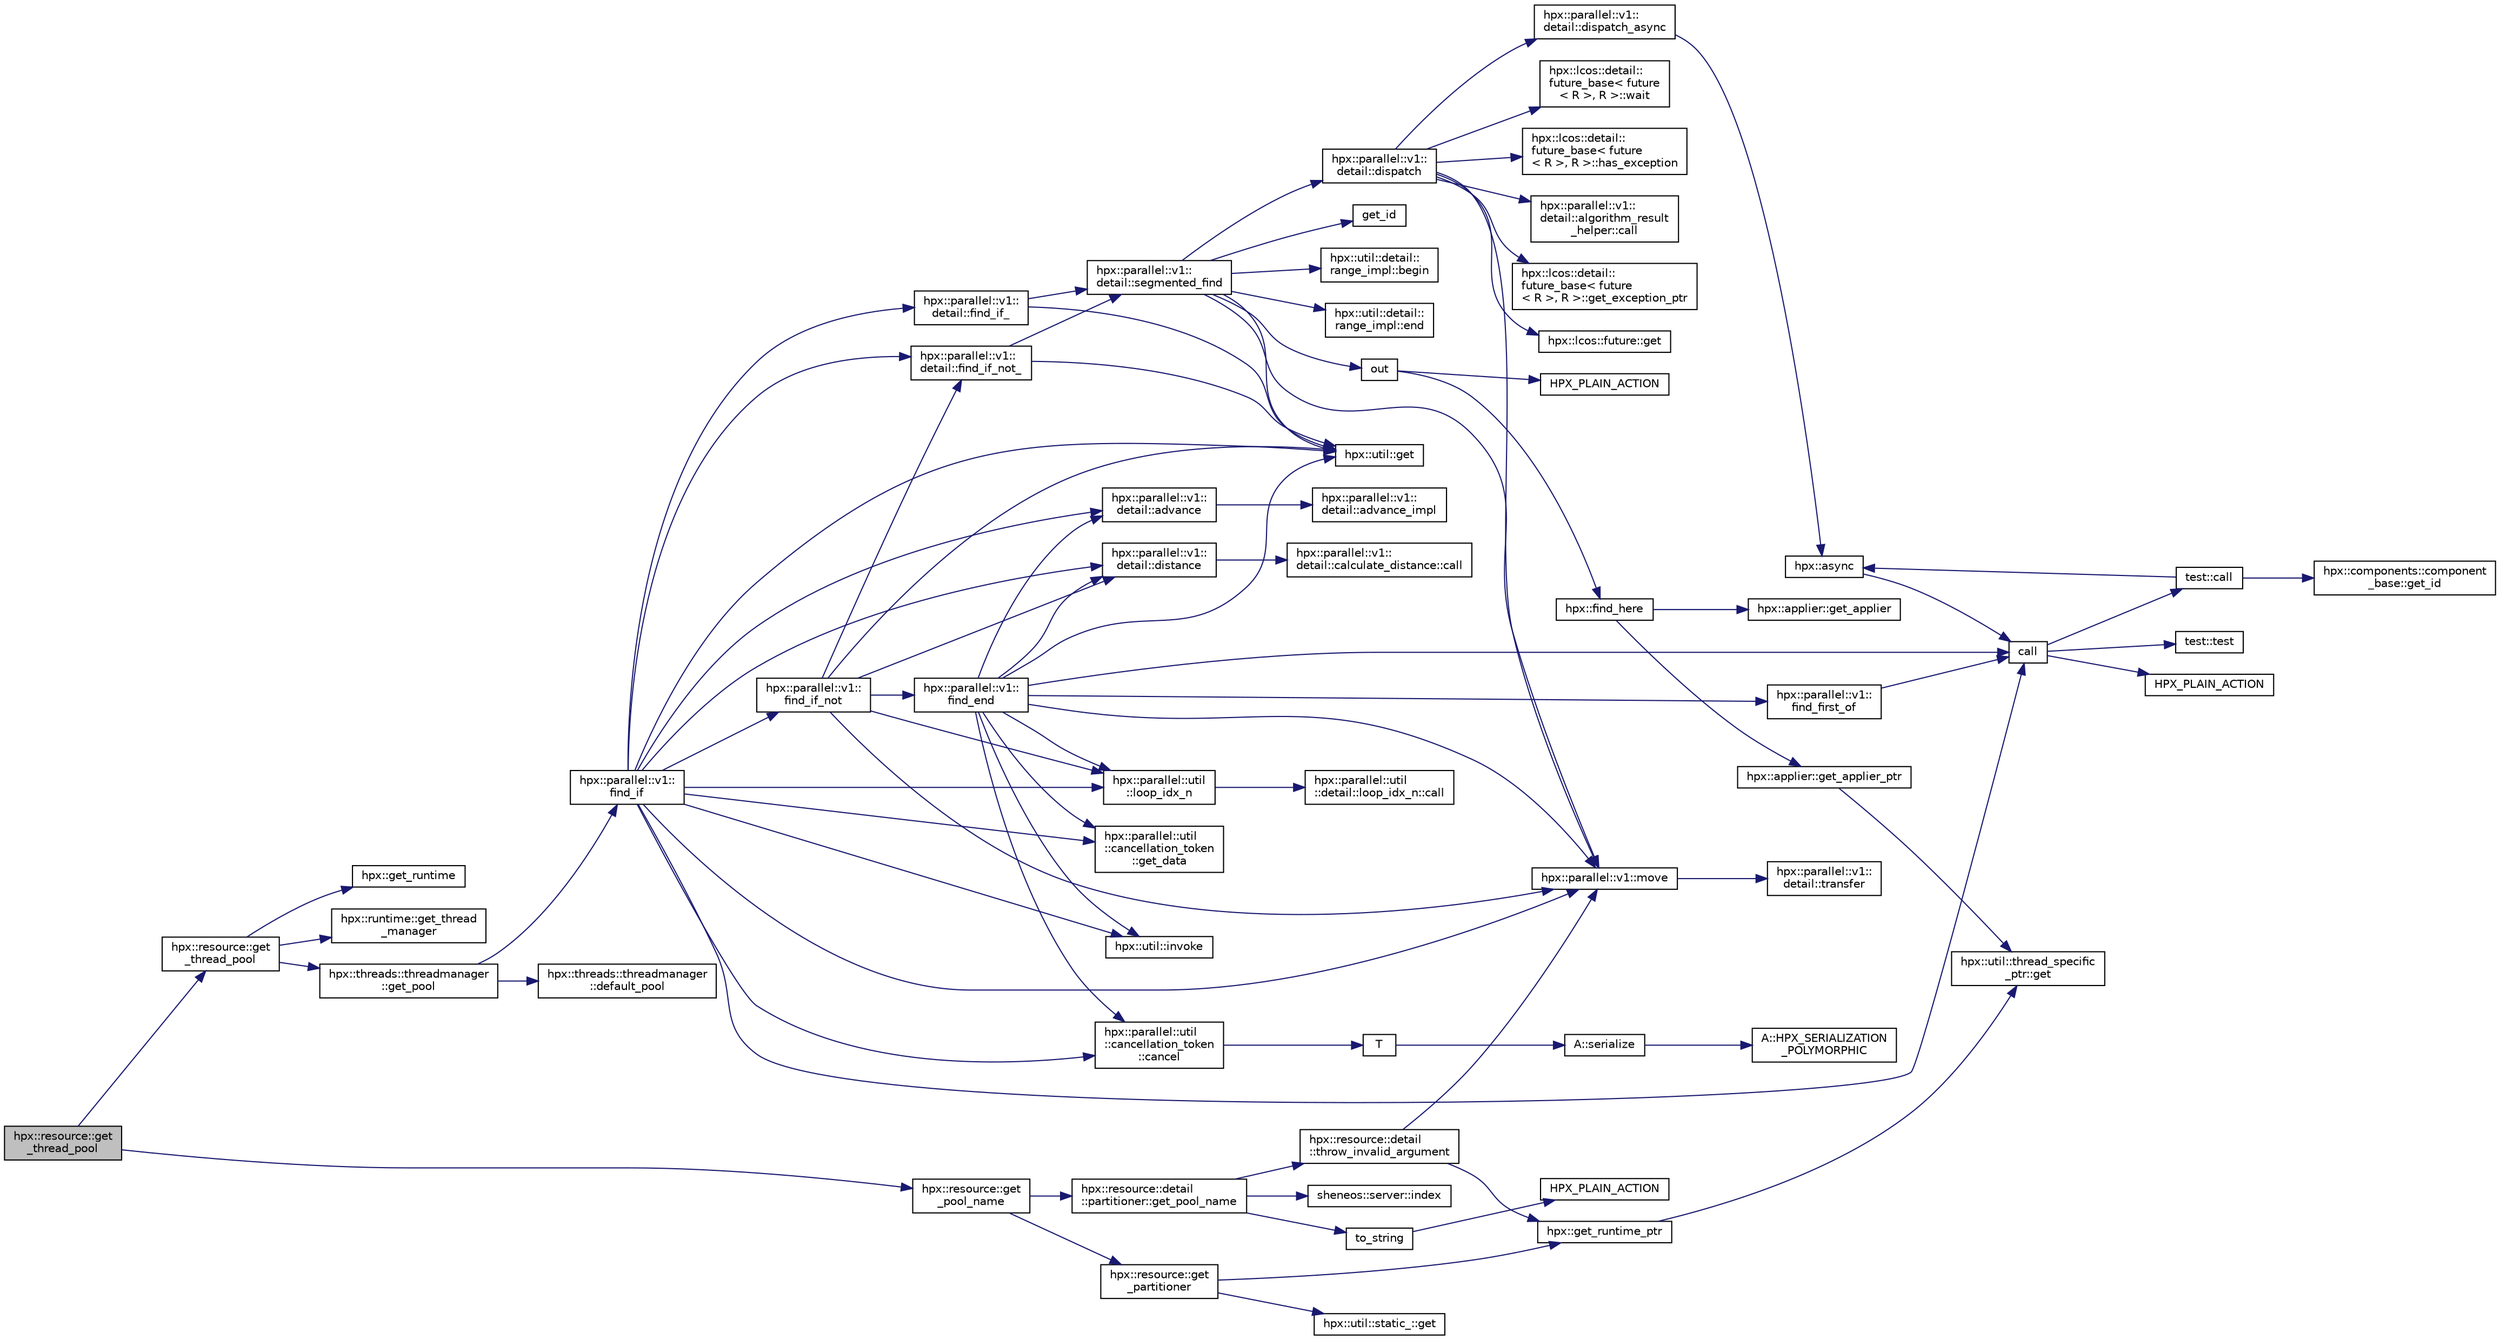 digraph "hpx::resource::get_thread_pool"
{
  edge [fontname="Helvetica",fontsize="10",labelfontname="Helvetica",labelfontsize="10"];
  node [fontname="Helvetica",fontsize="10",shape=record];
  rankdir="LR";
  Node466 [label="hpx::resource::get\l_thread_pool",height=0.2,width=0.4,color="black", fillcolor="grey75", style="filled", fontcolor="black"];
  Node466 -> Node467 [color="midnightblue",fontsize="10",style="solid",fontname="Helvetica"];
  Node467 [label="hpx::resource::get\l_thread_pool",height=0.2,width=0.4,color="black", fillcolor="white", style="filled",URL="$dd/da5/namespacehpx_1_1resource.html#a2e20247c053e087e94a40d50b9689ed7",tooltip="Return the name of the pool given its name. "];
  Node467 -> Node468 [color="midnightblue",fontsize="10",style="solid",fontname="Helvetica"];
  Node468 [label="hpx::get_runtime",height=0.2,width=0.4,color="black", fillcolor="white", style="filled",URL="$d8/d83/namespacehpx.html#aef902cc6c7dd3b9fbadf34d1e850a070"];
  Node467 -> Node469 [color="midnightblue",fontsize="10",style="solid",fontname="Helvetica"];
  Node469 [label="hpx::runtime::get_thread\l_manager",height=0.2,width=0.4,color="black", fillcolor="white", style="filled",URL="$d0/d7b/classhpx_1_1runtime.html#a865b12d57fcd44a8d3dda3e35414f563"];
  Node467 -> Node470 [color="midnightblue",fontsize="10",style="solid",fontname="Helvetica"];
  Node470 [label="hpx::threads::threadmanager\l::get_pool",height=0.2,width=0.4,color="black", fillcolor="white", style="filled",URL="$d5/daa/classhpx_1_1threads_1_1threadmanager.html#a845e1a0201a5d57de5855af30324a4b3"];
  Node470 -> Node471 [color="midnightblue",fontsize="10",style="solid",fontname="Helvetica"];
  Node471 [label="hpx::threads::threadmanager\l::default_pool",height=0.2,width=0.4,color="black", fillcolor="white", style="filled",URL="$d5/daa/classhpx_1_1threads_1_1threadmanager.html#a851f067d03b5dd1c5e6a9a6a841e05df"];
  Node470 -> Node472 [color="midnightblue",fontsize="10",style="solid",fontname="Helvetica"];
  Node472 [label="hpx::parallel::v1::\lfind_if",height=0.2,width=0.4,color="black", fillcolor="white", style="filled",URL="$db/db9/namespacehpx_1_1parallel_1_1v1.html#a1f66ab2a9b26ef5b5ed2c08194586b86"];
  Node472 -> Node473 [color="midnightblue",fontsize="10",style="solid",fontname="Helvetica"];
  Node473 [label="hpx::parallel::v1::\ldetail::find_if_",height=0.2,width=0.4,color="black", fillcolor="white", style="filled",URL="$d2/ddd/namespacehpx_1_1parallel_1_1v1_1_1detail.html#a27a6efa17deb9853d278e8c4ca8b78e8"];
  Node473 -> Node474 [color="midnightblue",fontsize="10",style="solid",fontname="Helvetica"];
  Node474 [label="hpx::util::get",height=0.2,width=0.4,color="black", fillcolor="white", style="filled",URL="$df/dad/namespacehpx_1_1util.html#a5cbd3c41f03f4d4acaedaa4777e3cc02"];
  Node473 -> Node475 [color="midnightblue",fontsize="10",style="solid",fontname="Helvetica"];
  Node475 [label="hpx::parallel::v1::\ldetail::segmented_find",height=0.2,width=0.4,color="black", fillcolor="white", style="filled",URL="$d2/ddd/namespacehpx_1_1parallel_1_1v1_1_1detail.html#a7f37c815b51093d10c3ee3e3bb44280f"];
  Node475 -> Node476 [color="midnightblue",fontsize="10",style="solid",fontname="Helvetica"];
  Node476 [label="hpx::util::detail::\lrange_impl::end",height=0.2,width=0.4,color="black", fillcolor="white", style="filled",URL="$d4/d4a/namespacehpx_1_1util_1_1detail_1_1range__impl.html#afb2ea48b0902f52ee4d8b764807b4316"];
  Node475 -> Node477 [color="midnightblue",fontsize="10",style="solid",fontname="Helvetica"];
  Node477 [label="out",height=0.2,width=0.4,color="black", fillcolor="white", style="filled",URL="$d5/d69/wait__all__hang__1946_8cpp.html#ae95890c5079ed07d292e9e2c1b187e97"];
  Node477 -> Node478 [color="midnightblue",fontsize="10",style="solid",fontname="Helvetica"];
  Node478 [label="hpx::find_here",height=0.2,width=0.4,color="black", fillcolor="white", style="filled",URL="$d8/d83/namespacehpx.html#af07c1b6e26bcdfb1138643a1a2133cf4",tooltip="Return the global id representing this locality. "];
  Node478 -> Node479 [color="midnightblue",fontsize="10",style="solid",fontname="Helvetica"];
  Node479 [label="hpx::applier::get_applier_ptr",height=0.2,width=0.4,color="black", fillcolor="white", style="filled",URL="$d8/dcb/namespacehpx_1_1applier.html#a617483cf2b77ad3a0aa428ade7b35299"];
  Node479 -> Node480 [color="midnightblue",fontsize="10",style="solid",fontname="Helvetica"];
  Node480 [label="hpx::util::thread_specific\l_ptr::get",height=0.2,width=0.4,color="black", fillcolor="white", style="filled",URL="$d4/d4c/structhpx_1_1util_1_1thread__specific__ptr.html#a3b27d8520710478aa41d1f74206bdba9"];
  Node478 -> Node481 [color="midnightblue",fontsize="10",style="solid",fontname="Helvetica"];
  Node481 [label="hpx::applier::get_applier",height=0.2,width=0.4,color="black", fillcolor="white", style="filled",URL="$d8/dcb/namespacehpx_1_1applier.html#aba1147ab54a476403b37f20a39b1e239"];
  Node477 -> Node482 [color="midnightblue",fontsize="10",style="solid",fontname="Helvetica"];
  Node482 [label="HPX_PLAIN_ACTION",height=0.2,width=0.4,color="black", fillcolor="white", style="filled",URL="$d5/d69/wait__all__hang__1946_8cpp.html#ac9bd456810a9b90073efb27cea0b1cc0"];
  Node475 -> Node483 [color="midnightblue",fontsize="10",style="solid",fontname="Helvetica"];
  Node483 [label="hpx::parallel::v1::\ldetail::dispatch",height=0.2,width=0.4,color="black", fillcolor="white", style="filled",URL="$d2/ddd/namespacehpx_1_1parallel_1_1v1_1_1detail.html#aea51ad9969d06776535d3c974216f8d0"];
  Node483 -> Node484 [color="midnightblue",fontsize="10",style="solid",fontname="Helvetica"];
  Node484 [label="hpx::parallel::v1::\ldetail::dispatch_async",height=0.2,width=0.4,color="black", fillcolor="white", style="filled",URL="$d2/ddd/namespacehpx_1_1parallel_1_1v1_1_1detail.html#a956a28c634619363658f6e201d6cc1b4"];
  Node484 -> Node485 [color="midnightblue",fontsize="10",style="solid",fontname="Helvetica"];
  Node485 [label="hpx::async",height=0.2,width=0.4,color="black", fillcolor="white", style="filled",URL="$d8/d83/namespacehpx.html#acb7d8e37b73b823956ce144f9a57eaa4"];
  Node485 -> Node486 [color="midnightblue",fontsize="10",style="solid",fontname="Helvetica"];
  Node486 [label="call",height=0.2,width=0.4,color="black", fillcolor="white", style="filled",URL="$d2/d67/promise__1620_8cpp.html#a58357f0b82bc761e1d0b9091ed563a70"];
  Node486 -> Node487 [color="midnightblue",fontsize="10",style="solid",fontname="Helvetica"];
  Node487 [label="test::test",height=0.2,width=0.4,color="black", fillcolor="white", style="filled",URL="$d8/d89/structtest.html#ab42d5ece712d716b04cb3f686f297a26"];
  Node486 -> Node488 [color="midnightblue",fontsize="10",style="solid",fontname="Helvetica"];
  Node488 [label="HPX_PLAIN_ACTION",height=0.2,width=0.4,color="black", fillcolor="white", style="filled",URL="$d2/d67/promise__1620_8cpp.html#ab96aab827a4b1fcaf66cfe0ba83fef23"];
  Node486 -> Node489 [color="midnightblue",fontsize="10",style="solid",fontname="Helvetica"];
  Node489 [label="test::call",height=0.2,width=0.4,color="black", fillcolor="white", style="filled",URL="$d8/d89/structtest.html#aeb29e7ed6518b9426ccf1344c52620ae"];
  Node489 -> Node485 [color="midnightblue",fontsize="10",style="solid",fontname="Helvetica"];
  Node489 -> Node490 [color="midnightblue",fontsize="10",style="solid",fontname="Helvetica"];
  Node490 [label="hpx::components::component\l_base::get_id",height=0.2,width=0.4,color="black", fillcolor="white", style="filled",URL="$d2/de6/classhpx_1_1components_1_1component__base.html#a4c8fd93514039bdf01c48d66d82b19cd"];
  Node483 -> Node491 [color="midnightblue",fontsize="10",style="solid",fontname="Helvetica"];
  Node491 [label="hpx::lcos::detail::\lfuture_base\< future\l\< R \>, R \>::wait",height=0.2,width=0.4,color="black", fillcolor="white", style="filled",URL="$d5/dd7/classhpx_1_1lcos_1_1detail_1_1future__base.html#a028190ad98b2865e267745247b6b5ae8"];
  Node483 -> Node492 [color="midnightblue",fontsize="10",style="solid",fontname="Helvetica"];
  Node492 [label="hpx::lcos::detail::\lfuture_base\< future\l\< R \>, R \>::has_exception",height=0.2,width=0.4,color="black", fillcolor="white", style="filled",URL="$d5/dd7/classhpx_1_1lcos_1_1detail_1_1future__base.html#aa95b01f70ad95706ae420ff1db2e5b99"];
  Node483 -> Node493 [color="midnightblue",fontsize="10",style="solid",fontname="Helvetica"];
  Node493 [label="hpx::parallel::v1::\ldetail::algorithm_result\l_helper::call",height=0.2,width=0.4,color="black", fillcolor="white", style="filled",URL="$dd/db9/structhpx_1_1parallel_1_1v1_1_1detail_1_1algorithm__result__helper.html#abdcc26190b14b00b7337190689f022d7"];
  Node483 -> Node494 [color="midnightblue",fontsize="10",style="solid",fontname="Helvetica"];
  Node494 [label="hpx::lcos::detail::\lfuture_base\< future\l\< R \>, R \>::get_exception_ptr",height=0.2,width=0.4,color="black", fillcolor="white", style="filled",URL="$d5/dd7/classhpx_1_1lcos_1_1detail_1_1future__base.html#a03dca31d4505202a21d26554248bd744"];
  Node483 -> Node495 [color="midnightblue",fontsize="10",style="solid",fontname="Helvetica"];
  Node495 [label="hpx::parallel::v1::move",height=0.2,width=0.4,color="black", fillcolor="white", style="filled",URL="$db/db9/namespacehpx_1_1parallel_1_1v1.html#aa7c4ede081ce786c9d1eb1adff495cfc"];
  Node495 -> Node496 [color="midnightblue",fontsize="10",style="solid",fontname="Helvetica"];
  Node496 [label="hpx::parallel::v1::\ldetail::transfer",height=0.2,width=0.4,color="black", fillcolor="white", style="filled",URL="$d2/ddd/namespacehpx_1_1parallel_1_1v1_1_1detail.html#ab1b56a05e1885ca7cc7ffa1804dd2f3c"];
  Node483 -> Node497 [color="midnightblue",fontsize="10",style="solid",fontname="Helvetica"];
  Node497 [label="hpx::lcos::future::get",height=0.2,width=0.4,color="black", fillcolor="white", style="filled",URL="$d0/d33/classhpx_1_1lcos_1_1future.html#a8c28269486d5620ac48af349f17bb41c"];
  Node475 -> Node498 [color="midnightblue",fontsize="10",style="solid",fontname="Helvetica"];
  Node498 [label="get_id",height=0.2,width=0.4,color="black", fillcolor="white", style="filled",URL="$d8/d3c/simple__future__continuation_8cpp.html#a64b28a4bbb16e7f78fc14c60466ddd8d"];
  Node475 -> Node499 [color="midnightblue",fontsize="10",style="solid",fontname="Helvetica"];
  Node499 [label="hpx::util::detail::\lrange_impl::begin",height=0.2,width=0.4,color="black", fillcolor="white", style="filled",URL="$d4/d4a/namespacehpx_1_1util_1_1detail_1_1range__impl.html#a31e165df2b865cdd961f35ce938db41a"];
  Node475 -> Node474 [color="midnightblue",fontsize="10",style="solid",fontname="Helvetica"];
  Node475 -> Node495 [color="midnightblue",fontsize="10",style="solid",fontname="Helvetica"];
  Node472 -> Node500 [color="midnightblue",fontsize="10",style="solid",fontname="Helvetica"];
  Node500 [label="hpx::parallel::v1::\lfind_if_not",height=0.2,width=0.4,color="black", fillcolor="white", style="filled",URL="$db/db9/namespacehpx_1_1parallel_1_1v1.html#ac7aaee4759c37f4d0e83b51f313aa28d"];
  Node500 -> Node501 [color="midnightblue",fontsize="10",style="solid",fontname="Helvetica"];
  Node501 [label="hpx::parallel::v1::\ldetail::find_if_not_",height=0.2,width=0.4,color="black", fillcolor="white", style="filled",URL="$d2/ddd/namespacehpx_1_1parallel_1_1v1_1_1detail.html#aafbf827b88ba9787c515b4abefa8afaf"];
  Node501 -> Node474 [color="midnightblue",fontsize="10",style="solid",fontname="Helvetica"];
  Node501 -> Node475 [color="midnightblue",fontsize="10",style="solid",fontname="Helvetica"];
  Node500 -> Node502 [color="midnightblue",fontsize="10",style="solid",fontname="Helvetica"];
  Node502 [label="hpx::parallel::v1::\lfind_end",height=0.2,width=0.4,color="black", fillcolor="white", style="filled",URL="$db/db9/namespacehpx_1_1parallel_1_1v1.html#a26511ec61e75971d7c4c15c021548f9d"];
  Node502 -> Node486 [color="midnightblue",fontsize="10",style="solid",fontname="Helvetica"];
  Node502 -> Node503 [color="midnightblue",fontsize="10",style="solid",fontname="Helvetica"];
  Node503 [label="hpx::parallel::v1::\lfind_first_of",height=0.2,width=0.4,color="black", fillcolor="white", style="filled",URL="$db/db9/namespacehpx_1_1parallel_1_1v1.html#a988f5accc11d8cef97afdbc5470a9351"];
  Node503 -> Node486 [color="midnightblue",fontsize="10",style="solid",fontname="Helvetica"];
  Node502 -> Node504 [color="midnightblue",fontsize="10",style="solid",fontname="Helvetica"];
  Node504 [label="hpx::util::invoke",height=0.2,width=0.4,color="black", fillcolor="white", style="filled",URL="$df/dad/namespacehpx_1_1util.html#a9ed3f52b36e725e476dbf5099134ed3d"];
  Node502 -> Node505 [color="midnightblue",fontsize="10",style="solid",fontname="Helvetica"];
  Node505 [label="hpx::parallel::v1::\ldetail::distance",height=0.2,width=0.4,color="black", fillcolor="white", style="filled",URL="$d2/ddd/namespacehpx_1_1parallel_1_1v1_1_1detail.html#a6bea3c6a5f470cad11f27ee6bab4a33f"];
  Node505 -> Node506 [color="midnightblue",fontsize="10",style="solid",fontname="Helvetica"];
  Node506 [label="hpx::parallel::v1::\ldetail::calculate_distance::call",height=0.2,width=0.4,color="black", fillcolor="white", style="filled",URL="$db/dfa/structhpx_1_1parallel_1_1v1_1_1detail_1_1calculate__distance.html#a950a6627830a7d019ac0e734b0a447bf"];
  Node502 -> Node474 [color="midnightblue",fontsize="10",style="solid",fontname="Helvetica"];
  Node502 -> Node495 [color="midnightblue",fontsize="10",style="solid",fontname="Helvetica"];
  Node502 -> Node507 [color="midnightblue",fontsize="10",style="solid",fontname="Helvetica"];
  Node507 [label="hpx::parallel::util\l::loop_idx_n",height=0.2,width=0.4,color="black", fillcolor="white", style="filled",URL="$df/dc6/namespacehpx_1_1parallel_1_1util.html#a5ead56022529c79b23199382a2dc7766"];
  Node507 -> Node508 [color="midnightblue",fontsize="10",style="solid",fontname="Helvetica"];
  Node508 [label="hpx::parallel::util\l::detail::loop_idx_n::call",height=0.2,width=0.4,color="black", fillcolor="white", style="filled",URL="$d1/d45/structhpx_1_1parallel_1_1util_1_1detail_1_1loop__idx__n.html#a6cf1cdf1c2db703be4edd390846da01a"];
  Node502 -> Node509 [color="midnightblue",fontsize="10",style="solid",fontname="Helvetica"];
  Node509 [label="hpx::parallel::util\l::cancellation_token\l::cancel",height=0.2,width=0.4,color="black", fillcolor="white", style="filled",URL="$d7/dc1/classhpx_1_1parallel_1_1util_1_1cancellation__token.html#a7c04c9ed73eaa872cfd6b72b52922796"];
  Node509 -> Node510 [color="midnightblue",fontsize="10",style="solid",fontname="Helvetica"];
  Node510 [label="T",height=0.2,width=0.4,color="black", fillcolor="white", style="filled",URL="$db/d33/polymorphic__semiintrusive__template_8cpp.html#ad187658f9cb91c1312b39ae7e896f1ea"];
  Node510 -> Node511 [color="midnightblue",fontsize="10",style="solid",fontname="Helvetica"];
  Node511 [label="A::serialize",height=0.2,width=0.4,color="black", fillcolor="white", style="filled",URL="$d7/da0/struct_a.html#a5f5c287cf471e274ed9dda0da1592212"];
  Node511 -> Node512 [color="midnightblue",fontsize="10",style="solid",fontname="Helvetica"];
  Node512 [label="A::HPX_SERIALIZATION\l_POLYMORPHIC",height=0.2,width=0.4,color="black", fillcolor="white", style="filled",URL="$d7/da0/struct_a.html#ada978cc156cebbafddb1f3aa4c01918c"];
  Node502 -> Node513 [color="midnightblue",fontsize="10",style="solid",fontname="Helvetica"];
  Node513 [label="hpx::parallel::util\l::cancellation_token\l::get_data",height=0.2,width=0.4,color="black", fillcolor="white", style="filled",URL="$d7/dc1/classhpx_1_1parallel_1_1util_1_1cancellation__token.html#a63ec3c9e5287d23c9e9d4ce1777e49d2"];
  Node502 -> Node514 [color="midnightblue",fontsize="10",style="solid",fontname="Helvetica"];
  Node514 [label="hpx::parallel::v1::\ldetail::advance",height=0.2,width=0.4,color="black", fillcolor="white", style="filled",URL="$d2/ddd/namespacehpx_1_1parallel_1_1v1_1_1detail.html#ad9fca7bce7b3e3c32302967ffc1fb4a4"];
  Node514 -> Node515 [color="midnightblue",fontsize="10",style="solid",fontname="Helvetica"];
  Node515 [label="hpx::parallel::v1::\ldetail::advance_impl",height=0.2,width=0.4,color="black", fillcolor="white", style="filled",URL="$d2/ddd/namespacehpx_1_1parallel_1_1v1_1_1detail.html#ad4fa62ca115927187e4063b65ee5f317"];
  Node500 -> Node505 [color="midnightblue",fontsize="10",style="solid",fontname="Helvetica"];
  Node500 -> Node474 [color="midnightblue",fontsize="10",style="solid",fontname="Helvetica"];
  Node500 -> Node495 [color="midnightblue",fontsize="10",style="solid",fontname="Helvetica"];
  Node500 -> Node507 [color="midnightblue",fontsize="10",style="solid",fontname="Helvetica"];
  Node472 -> Node504 [color="midnightblue",fontsize="10",style="solid",fontname="Helvetica"];
  Node472 -> Node505 [color="midnightblue",fontsize="10",style="solid",fontname="Helvetica"];
  Node472 -> Node474 [color="midnightblue",fontsize="10",style="solid",fontname="Helvetica"];
  Node472 -> Node495 [color="midnightblue",fontsize="10",style="solid",fontname="Helvetica"];
  Node472 -> Node507 [color="midnightblue",fontsize="10",style="solid",fontname="Helvetica"];
  Node472 -> Node509 [color="midnightblue",fontsize="10",style="solid",fontname="Helvetica"];
  Node472 -> Node513 [color="midnightblue",fontsize="10",style="solid",fontname="Helvetica"];
  Node472 -> Node514 [color="midnightblue",fontsize="10",style="solid",fontname="Helvetica"];
  Node472 -> Node501 [color="midnightblue",fontsize="10",style="solid",fontname="Helvetica"];
  Node472 -> Node486 [color="midnightblue",fontsize="10",style="solid",fontname="Helvetica"];
  Node466 -> Node516 [color="midnightblue",fontsize="10",style="solid",fontname="Helvetica"];
  Node516 [label="hpx::resource::get\l_pool_name",height=0.2,width=0.4,color="black", fillcolor="white", style="filled",URL="$dd/da5/namespacehpx_1_1resource.html#abc2ed94ba9496a1f78e41d496791ddd4",tooltip="Return the name of the pool given its internal index. "];
  Node516 -> Node517 [color="midnightblue",fontsize="10",style="solid",fontname="Helvetica"];
  Node517 [label="hpx::resource::get\l_partitioner",height=0.2,width=0.4,color="black", fillcolor="white", style="filled",URL="$dd/da5/namespacehpx_1_1resource.html#af91354c369d9a22a00581d6b6da7d0ee"];
  Node517 -> Node518 [color="midnightblue",fontsize="10",style="solid",fontname="Helvetica"];
  Node518 [label="hpx::util::static_::get",height=0.2,width=0.4,color="black", fillcolor="white", style="filled",URL="$d3/dbb/structhpx_1_1util_1_1static__.html#a2967c633948a3bf17a3b5405ef5a8318"];
  Node517 -> Node519 [color="midnightblue",fontsize="10",style="solid",fontname="Helvetica"];
  Node519 [label="hpx::get_runtime_ptr",height=0.2,width=0.4,color="black", fillcolor="white", style="filled",URL="$d8/d83/namespacehpx.html#af29daf2bb3e01b4d6495a1742b6cce64"];
  Node519 -> Node480 [color="midnightblue",fontsize="10",style="solid",fontname="Helvetica"];
  Node516 -> Node520 [color="midnightblue",fontsize="10",style="solid",fontname="Helvetica"];
  Node520 [label="hpx::resource::detail\l::partitioner::get_pool_name",height=0.2,width=0.4,color="black", fillcolor="white", style="filled",URL="$d0/dab/classhpx_1_1resource_1_1detail_1_1partitioner.html#a10d9722251e04e2ded798ac0540eb25e"];
  Node520 -> Node521 [color="midnightblue",fontsize="10",style="solid",fontname="Helvetica"];
  Node521 [label="hpx::resource::detail\l::throw_invalid_argument",height=0.2,width=0.4,color="black", fillcolor="white", style="filled",URL="$d8/d1e/namespacehpx_1_1resource_1_1detail.html#a77b1448d28e15489e1d69793250bba9c"];
  Node521 -> Node519 [color="midnightblue",fontsize="10",style="solid",fontname="Helvetica"];
  Node521 -> Node495 [color="midnightblue",fontsize="10",style="solid",fontname="Helvetica"];
  Node520 -> Node522 [color="midnightblue",fontsize="10",style="solid",fontname="Helvetica"];
  Node522 [label="to_string",height=0.2,width=0.4,color="black", fillcolor="white", style="filled",URL="$d4/d2c/make__continuation__1615_8cpp.html#acbdae3e81403e1ffc527c18dc1cd51dd"];
  Node522 -> Node523 [color="midnightblue",fontsize="10",style="solid",fontname="Helvetica"];
  Node523 [label="HPX_PLAIN_ACTION",height=0.2,width=0.4,color="black", fillcolor="white", style="filled",URL="$d4/d2c/make__continuation__1615_8cpp.html#a8b2f8a7c58b490fcb1260f36bac46541"];
  Node520 -> Node524 [color="midnightblue",fontsize="10",style="solid",fontname="Helvetica"];
  Node524 [label="sheneos::server::index",height=0.2,width=0.4,color="black", fillcolor="white", style="filled",URL="$d8/d34/namespacesheneos_1_1server.html#a12e039b67b752981e161139539306f00"];
}

